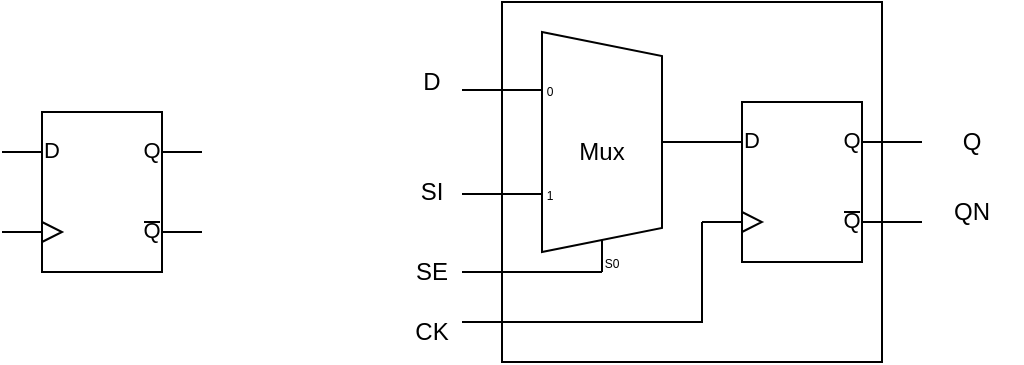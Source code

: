 <mxfile version="24.2.5" type="github">
  <diagram name="Page-1" id="2YBvvXClWsGukQMizWep">
    <mxGraphModel dx="1383" dy="737" grid="1" gridSize="10" guides="1" tooltips="1" connect="1" arrows="1" fold="1" page="1" pageScale="1" pageWidth="850" pageHeight="1100" math="0" shadow="0">
      <root>
        <mxCell id="0" />
        <mxCell id="1" parent="0" />
        <mxCell id="KaRUjFf1Bq-t2zdfotWs-2" value="" style="verticalLabelPosition=bottom;shadow=0;dashed=0;align=center;html=1;verticalAlign=top;shape=mxgraph.electrical.logic_gates.d_type_flip-flop;" vertex="1" parent="1">
          <mxGeometry x="100" y="655" width="100" height="80" as="geometry" />
        </mxCell>
        <mxCell id="KaRUjFf1Bq-t2zdfotWs-3" value="" style="verticalLabelPosition=bottom;shadow=0;dashed=0;align=center;html=1;verticalAlign=top;shape=mxgraph.electrical.logic_gates.d_type_flip-flop;" vertex="1" parent="1">
          <mxGeometry x="450" y="650" width="100" height="80" as="geometry" />
        </mxCell>
        <mxCell id="KaRUjFf1Bq-t2zdfotWs-6" value="Mux" style="shadow=0;dashed=0;align=center;html=1;strokeWidth=1;shape=mxgraph.electrical.abstract.mux2;whiteSpace=wrap;" vertex="1" parent="1">
          <mxGeometry x="360" y="615" width="80" height="120" as="geometry" />
        </mxCell>
        <mxCell id="KaRUjFf1Bq-t2zdfotWs-7" value="" style="rounded=0;whiteSpace=wrap;html=1;fillColor=none;" vertex="1" parent="1">
          <mxGeometry x="350" y="600" width="190" height="180" as="geometry" />
        </mxCell>
        <mxCell id="KaRUjFf1Bq-t2zdfotWs-9" value="" style="endArrow=none;html=1;rounded=0;entryX=0;entryY=0.217;entryDx=0;entryDy=3;entryPerimeter=0;" edge="1" parent="1" target="KaRUjFf1Bq-t2zdfotWs-6">
          <mxGeometry width="50" height="50" relative="1" as="geometry">
            <mxPoint x="330" y="644" as="sourcePoint" />
            <mxPoint x="320" y="680" as="targetPoint" />
          </mxGeometry>
        </mxCell>
        <mxCell id="KaRUjFf1Bq-t2zdfotWs-10" value="" style="endArrow=none;html=1;rounded=0;entryX=0;entryY=0.65;entryDx=0;entryDy=3;entryPerimeter=0;" edge="1" parent="1" target="KaRUjFf1Bq-t2zdfotWs-6">
          <mxGeometry width="50" height="50" relative="1" as="geometry">
            <mxPoint x="330" y="696" as="sourcePoint" />
            <mxPoint x="580" y="760" as="targetPoint" />
          </mxGeometry>
        </mxCell>
        <mxCell id="KaRUjFf1Bq-t2zdfotWs-11" value="" style="endArrow=none;html=1;rounded=0;exitX=1;exitY=0.5;exitDx=0;exitDy=-5;exitPerimeter=0;entryX=0;entryY=0.25;entryDx=0;entryDy=0;entryPerimeter=0;" edge="1" parent="1" source="KaRUjFf1Bq-t2zdfotWs-6" target="KaRUjFf1Bq-t2zdfotWs-3">
          <mxGeometry width="50" height="50" relative="1" as="geometry">
            <mxPoint x="530" y="810" as="sourcePoint" />
            <mxPoint x="580" y="760" as="targetPoint" />
          </mxGeometry>
        </mxCell>
        <mxCell id="KaRUjFf1Bq-t2zdfotWs-12" value="" style="endArrow=none;html=1;rounded=0;entryX=0.375;entryY=1;entryDx=10;entryDy=0;entryPerimeter=0;" edge="1" parent="1" target="KaRUjFf1Bq-t2zdfotWs-6">
          <mxGeometry width="50" height="50" relative="1" as="geometry">
            <mxPoint x="330" y="735" as="sourcePoint" />
            <mxPoint x="500" y="750" as="targetPoint" />
          </mxGeometry>
        </mxCell>
        <mxCell id="KaRUjFf1Bq-t2zdfotWs-13" value="" style="endArrow=none;html=1;rounded=0;entryX=0;entryY=0.75;entryDx=0;entryDy=0;entryPerimeter=0;edgeStyle=elbowEdgeStyle;" edge="1" parent="1" target="KaRUjFf1Bq-t2zdfotWs-3">
          <mxGeometry width="50" height="50" relative="1" as="geometry">
            <mxPoint x="330" y="760" as="sourcePoint" />
            <mxPoint x="500" y="750" as="targetPoint" />
            <Array as="points">
              <mxPoint x="450" y="730" />
            </Array>
          </mxGeometry>
        </mxCell>
        <mxCell id="KaRUjFf1Bq-t2zdfotWs-14" value="" style="endArrow=none;html=1;rounded=0;exitX=1;exitY=0.25;exitDx=0;exitDy=0;exitPerimeter=0;" edge="1" parent="1" source="KaRUjFf1Bq-t2zdfotWs-3">
          <mxGeometry width="50" height="50" relative="1" as="geometry">
            <mxPoint x="450" y="800" as="sourcePoint" />
            <mxPoint x="560" y="670" as="targetPoint" />
          </mxGeometry>
        </mxCell>
        <mxCell id="KaRUjFf1Bq-t2zdfotWs-15" value="" style="endArrow=none;html=1;rounded=0;entryX=1;entryY=0.75;entryDx=0;entryDy=0;entryPerimeter=0;" edge="1" parent="1" target="KaRUjFf1Bq-t2zdfotWs-3">
          <mxGeometry width="50" height="50" relative="1" as="geometry">
            <mxPoint x="560" y="710" as="sourcePoint" />
            <mxPoint x="500" y="750" as="targetPoint" />
          </mxGeometry>
        </mxCell>
        <mxCell id="KaRUjFf1Bq-t2zdfotWs-16" value="D" style="text;html=1;align=center;verticalAlign=middle;whiteSpace=wrap;rounded=0;" vertex="1" parent="1">
          <mxGeometry x="290" y="625" width="50" height="30" as="geometry" />
        </mxCell>
        <mxCell id="KaRUjFf1Bq-t2zdfotWs-17" value="SI" style="text;html=1;align=center;verticalAlign=middle;whiteSpace=wrap;rounded=0;" vertex="1" parent="1">
          <mxGeometry x="290" y="680" width="50" height="30" as="geometry" />
        </mxCell>
        <mxCell id="KaRUjFf1Bq-t2zdfotWs-18" value="SE" style="text;html=1;align=center;verticalAlign=middle;whiteSpace=wrap;rounded=0;" vertex="1" parent="1">
          <mxGeometry x="290" y="720" width="50" height="30" as="geometry" />
        </mxCell>
        <mxCell id="KaRUjFf1Bq-t2zdfotWs-19" value="CK" style="text;html=1;align=center;verticalAlign=middle;whiteSpace=wrap;rounded=0;" vertex="1" parent="1">
          <mxGeometry x="290" y="750" width="50" height="30" as="geometry" />
        </mxCell>
        <mxCell id="KaRUjFf1Bq-t2zdfotWs-20" value="Q" style="text;html=1;align=center;verticalAlign=middle;whiteSpace=wrap;rounded=0;" vertex="1" parent="1">
          <mxGeometry x="560" y="655" width="50" height="30" as="geometry" />
        </mxCell>
        <mxCell id="KaRUjFf1Bq-t2zdfotWs-21" value="QN" style="text;html=1;align=center;verticalAlign=middle;whiteSpace=wrap;rounded=0;" vertex="1" parent="1">
          <mxGeometry x="560" y="690" width="50" height="30" as="geometry" />
        </mxCell>
      </root>
    </mxGraphModel>
  </diagram>
</mxfile>
